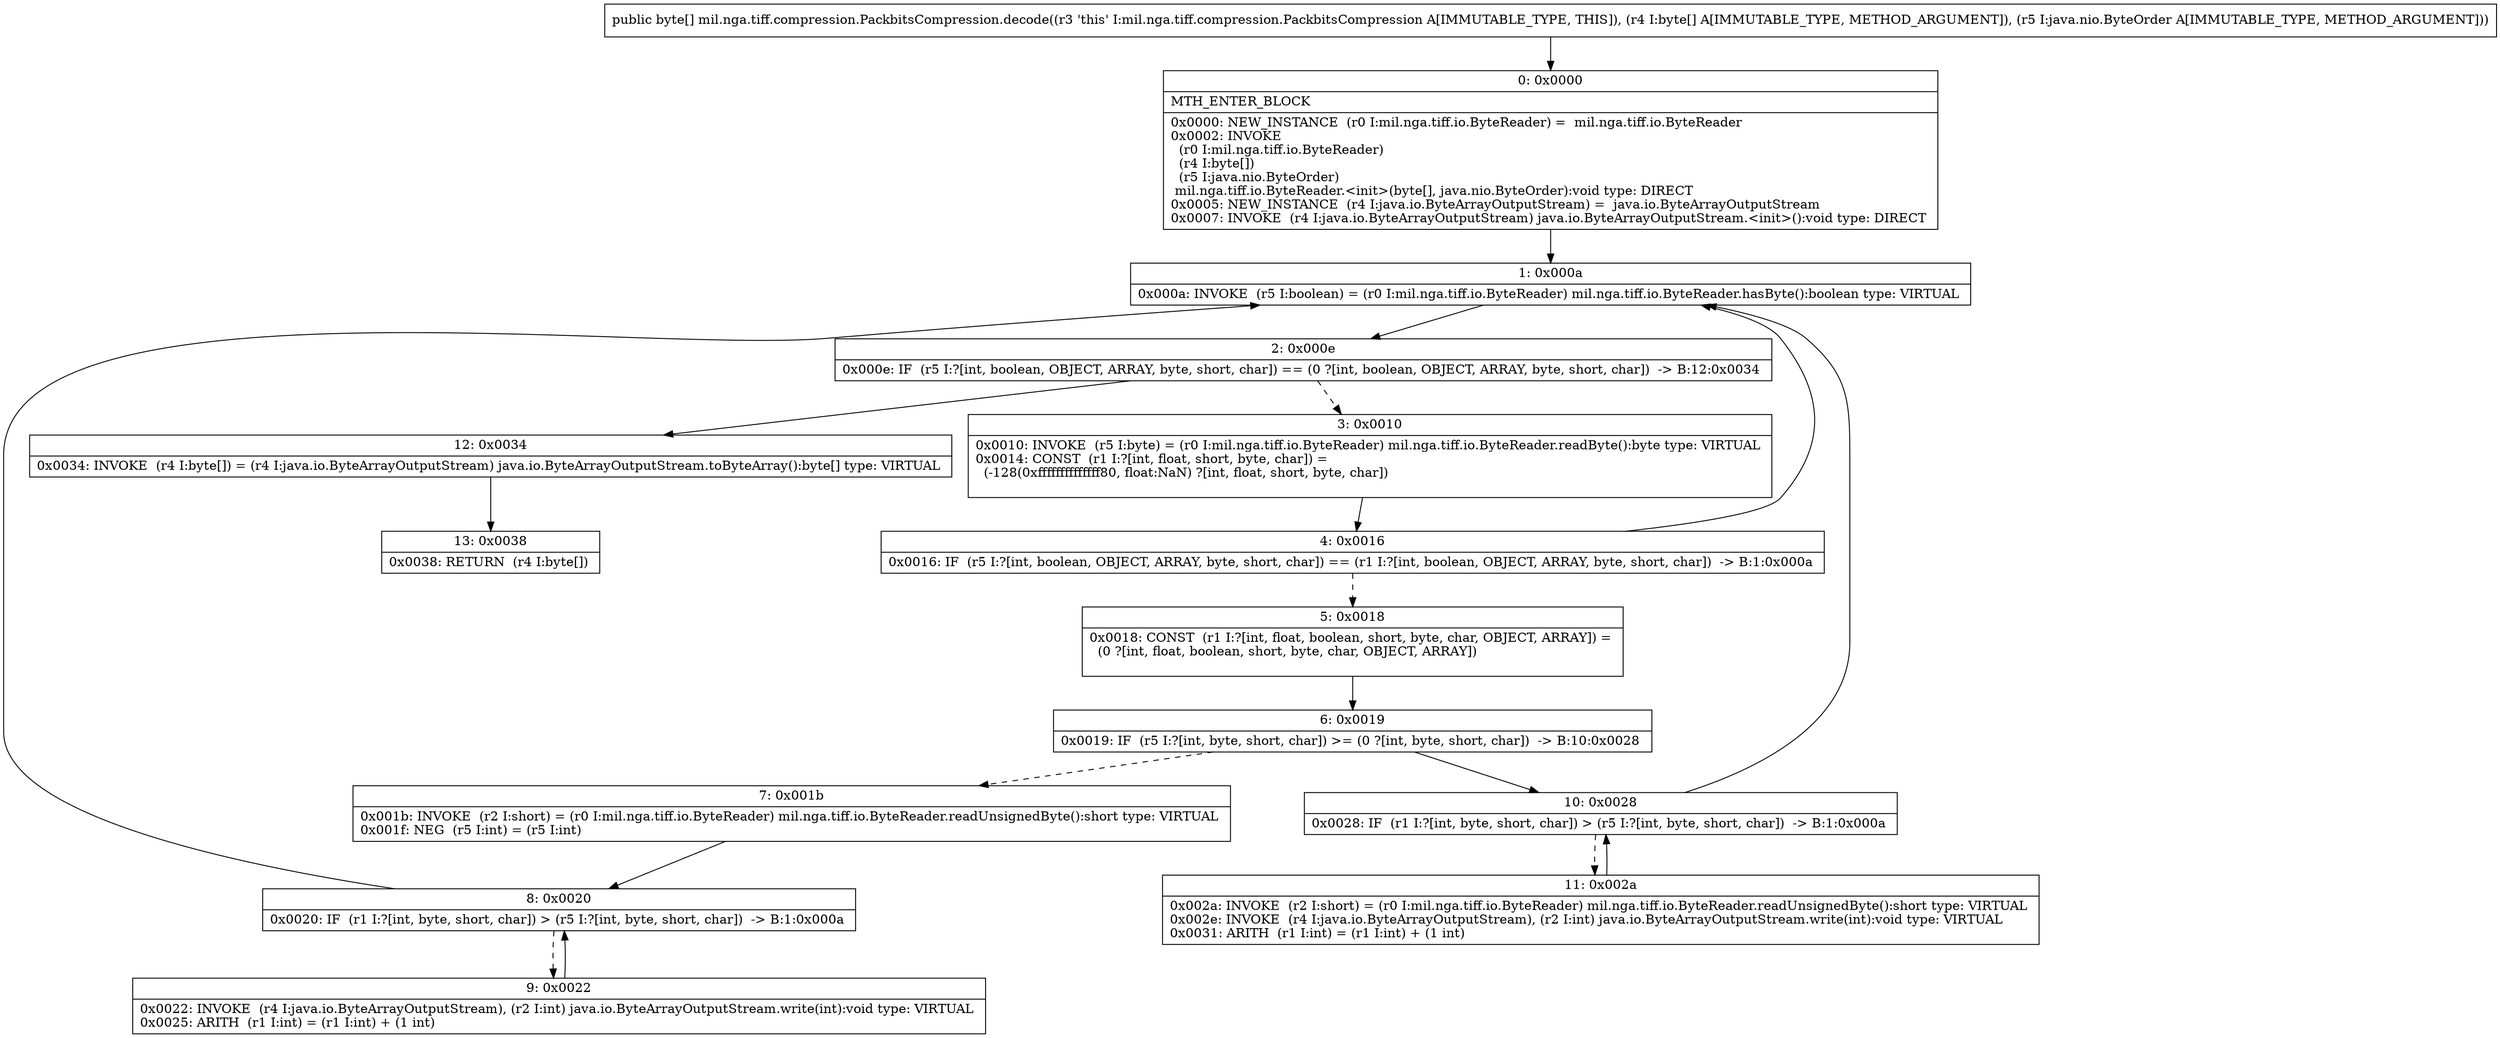 digraph "CFG formil.nga.tiff.compression.PackbitsCompression.decode([BLjava\/nio\/ByteOrder;)[B" {
Node_0 [shape=record,label="{0\:\ 0x0000|MTH_ENTER_BLOCK\l|0x0000: NEW_INSTANCE  (r0 I:mil.nga.tiff.io.ByteReader) =  mil.nga.tiff.io.ByteReader \l0x0002: INVOKE  \l  (r0 I:mil.nga.tiff.io.ByteReader)\l  (r4 I:byte[])\l  (r5 I:java.nio.ByteOrder)\l mil.nga.tiff.io.ByteReader.\<init\>(byte[], java.nio.ByteOrder):void type: DIRECT \l0x0005: NEW_INSTANCE  (r4 I:java.io.ByteArrayOutputStream) =  java.io.ByteArrayOutputStream \l0x0007: INVOKE  (r4 I:java.io.ByteArrayOutputStream) java.io.ByteArrayOutputStream.\<init\>():void type: DIRECT \l}"];
Node_1 [shape=record,label="{1\:\ 0x000a|0x000a: INVOKE  (r5 I:boolean) = (r0 I:mil.nga.tiff.io.ByteReader) mil.nga.tiff.io.ByteReader.hasByte():boolean type: VIRTUAL \l}"];
Node_2 [shape=record,label="{2\:\ 0x000e|0x000e: IF  (r5 I:?[int, boolean, OBJECT, ARRAY, byte, short, char]) == (0 ?[int, boolean, OBJECT, ARRAY, byte, short, char])  \-\> B:12:0x0034 \l}"];
Node_3 [shape=record,label="{3\:\ 0x0010|0x0010: INVOKE  (r5 I:byte) = (r0 I:mil.nga.tiff.io.ByteReader) mil.nga.tiff.io.ByteReader.readByte():byte type: VIRTUAL \l0x0014: CONST  (r1 I:?[int, float, short, byte, char]) = \l  (\-128(0xffffffffffffff80, float:NaN) ?[int, float, short, byte, char])\l \l}"];
Node_4 [shape=record,label="{4\:\ 0x0016|0x0016: IF  (r5 I:?[int, boolean, OBJECT, ARRAY, byte, short, char]) == (r1 I:?[int, boolean, OBJECT, ARRAY, byte, short, char])  \-\> B:1:0x000a \l}"];
Node_5 [shape=record,label="{5\:\ 0x0018|0x0018: CONST  (r1 I:?[int, float, boolean, short, byte, char, OBJECT, ARRAY]) = \l  (0 ?[int, float, boolean, short, byte, char, OBJECT, ARRAY])\l \l}"];
Node_6 [shape=record,label="{6\:\ 0x0019|0x0019: IF  (r5 I:?[int, byte, short, char]) \>= (0 ?[int, byte, short, char])  \-\> B:10:0x0028 \l}"];
Node_7 [shape=record,label="{7\:\ 0x001b|0x001b: INVOKE  (r2 I:short) = (r0 I:mil.nga.tiff.io.ByteReader) mil.nga.tiff.io.ByteReader.readUnsignedByte():short type: VIRTUAL \l0x001f: NEG  (r5 I:int) = (r5 I:int) \l}"];
Node_8 [shape=record,label="{8\:\ 0x0020|0x0020: IF  (r1 I:?[int, byte, short, char]) \> (r5 I:?[int, byte, short, char])  \-\> B:1:0x000a \l}"];
Node_9 [shape=record,label="{9\:\ 0x0022|0x0022: INVOKE  (r4 I:java.io.ByteArrayOutputStream), (r2 I:int) java.io.ByteArrayOutputStream.write(int):void type: VIRTUAL \l0x0025: ARITH  (r1 I:int) = (r1 I:int) + (1 int) \l}"];
Node_10 [shape=record,label="{10\:\ 0x0028|0x0028: IF  (r1 I:?[int, byte, short, char]) \> (r5 I:?[int, byte, short, char])  \-\> B:1:0x000a \l}"];
Node_11 [shape=record,label="{11\:\ 0x002a|0x002a: INVOKE  (r2 I:short) = (r0 I:mil.nga.tiff.io.ByteReader) mil.nga.tiff.io.ByteReader.readUnsignedByte():short type: VIRTUAL \l0x002e: INVOKE  (r4 I:java.io.ByteArrayOutputStream), (r2 I:int) java.io.ByteArrayOutputStream.write(int):void type: VIRTUAL \l0x0031: ARITH  (r1 I:int) = (r1 I:int) + (1 int) \l}"];
Node_12 [shape=record,label="{12\:\ 0x0034|0x0034: INVOKE  (r4 I:byte[]) = (r4 I:java.io.ByteArrayOutputStream) java.io.ByteArrayOutputStream.toByteArray():byte[] type: VIRTUAL \l}"];
Node_13 [shape=record,label="{13\:\ 0x0038|0x0038: RETURN  (r4 I:byte[]) \l}"];
MethodNode[shape=record,label="{public byte[] mil.nga.tiff.compression.PackbitsCompression.decode((r3 'this' I:mil.nga.tiff.compression.PackbitsCompression A[IMMUTABLE_TYPE, THIS]), (r4 I:byte[] A[IMMUTABLE_TYPE, METHOD_ARGUMENT]), (r5 I:java.nio.ByteOrder A[IMMUTABLE_TYPE, METHOD_ARGUMENT])) }"];
MethodNode -> Node_0;
Node_0 -> Node_1;
Node_1 -> Node_2;
Node_2 -> Node_3[style=dashed];
Node_2 -> Node_12;
Node_3 -> Node_4;
Node_4 -> Node_1;
Node_4 -> Node_5[style=dashed];
Node_5 -> Node_6;
Node_6 -> Node_7[style=dashed];
Node_6 -> Node_10;
Node_7 -> Node_8;
Node_8 -> Node_1;
Node_8 -> Node_9[style=dashed];
Node_9 -> Node_8;
Node_10 -> Node_1;
Node_10 -> Node_11[style=dashed];
Node_11 -> Node_10;
Node_12 -> Node_13;
}

